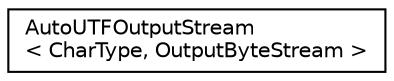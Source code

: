 digraph "Graphical Class Hierarchy"
{
 // LATEX_PDF_SIZE
  edge [fontname="Helvetica",fontsize="10",labelfontname="Helvetica",labelfontsize="10"];
  node [fontname="Helvetica",fontsize="10",shape=record];
  rankdir="LR";
  Node0 [label="AutoUTFOutputStream\l\< CharType, OutputByteStream \>",height=0.2,width=0.4,color="black", fillcolor="white", style="filled",URL="$class_auto_u_t_f_output_stream.html",tooltip="Output stream wrapper with dynamically bound encoding and automatic encoding detection."];
}
